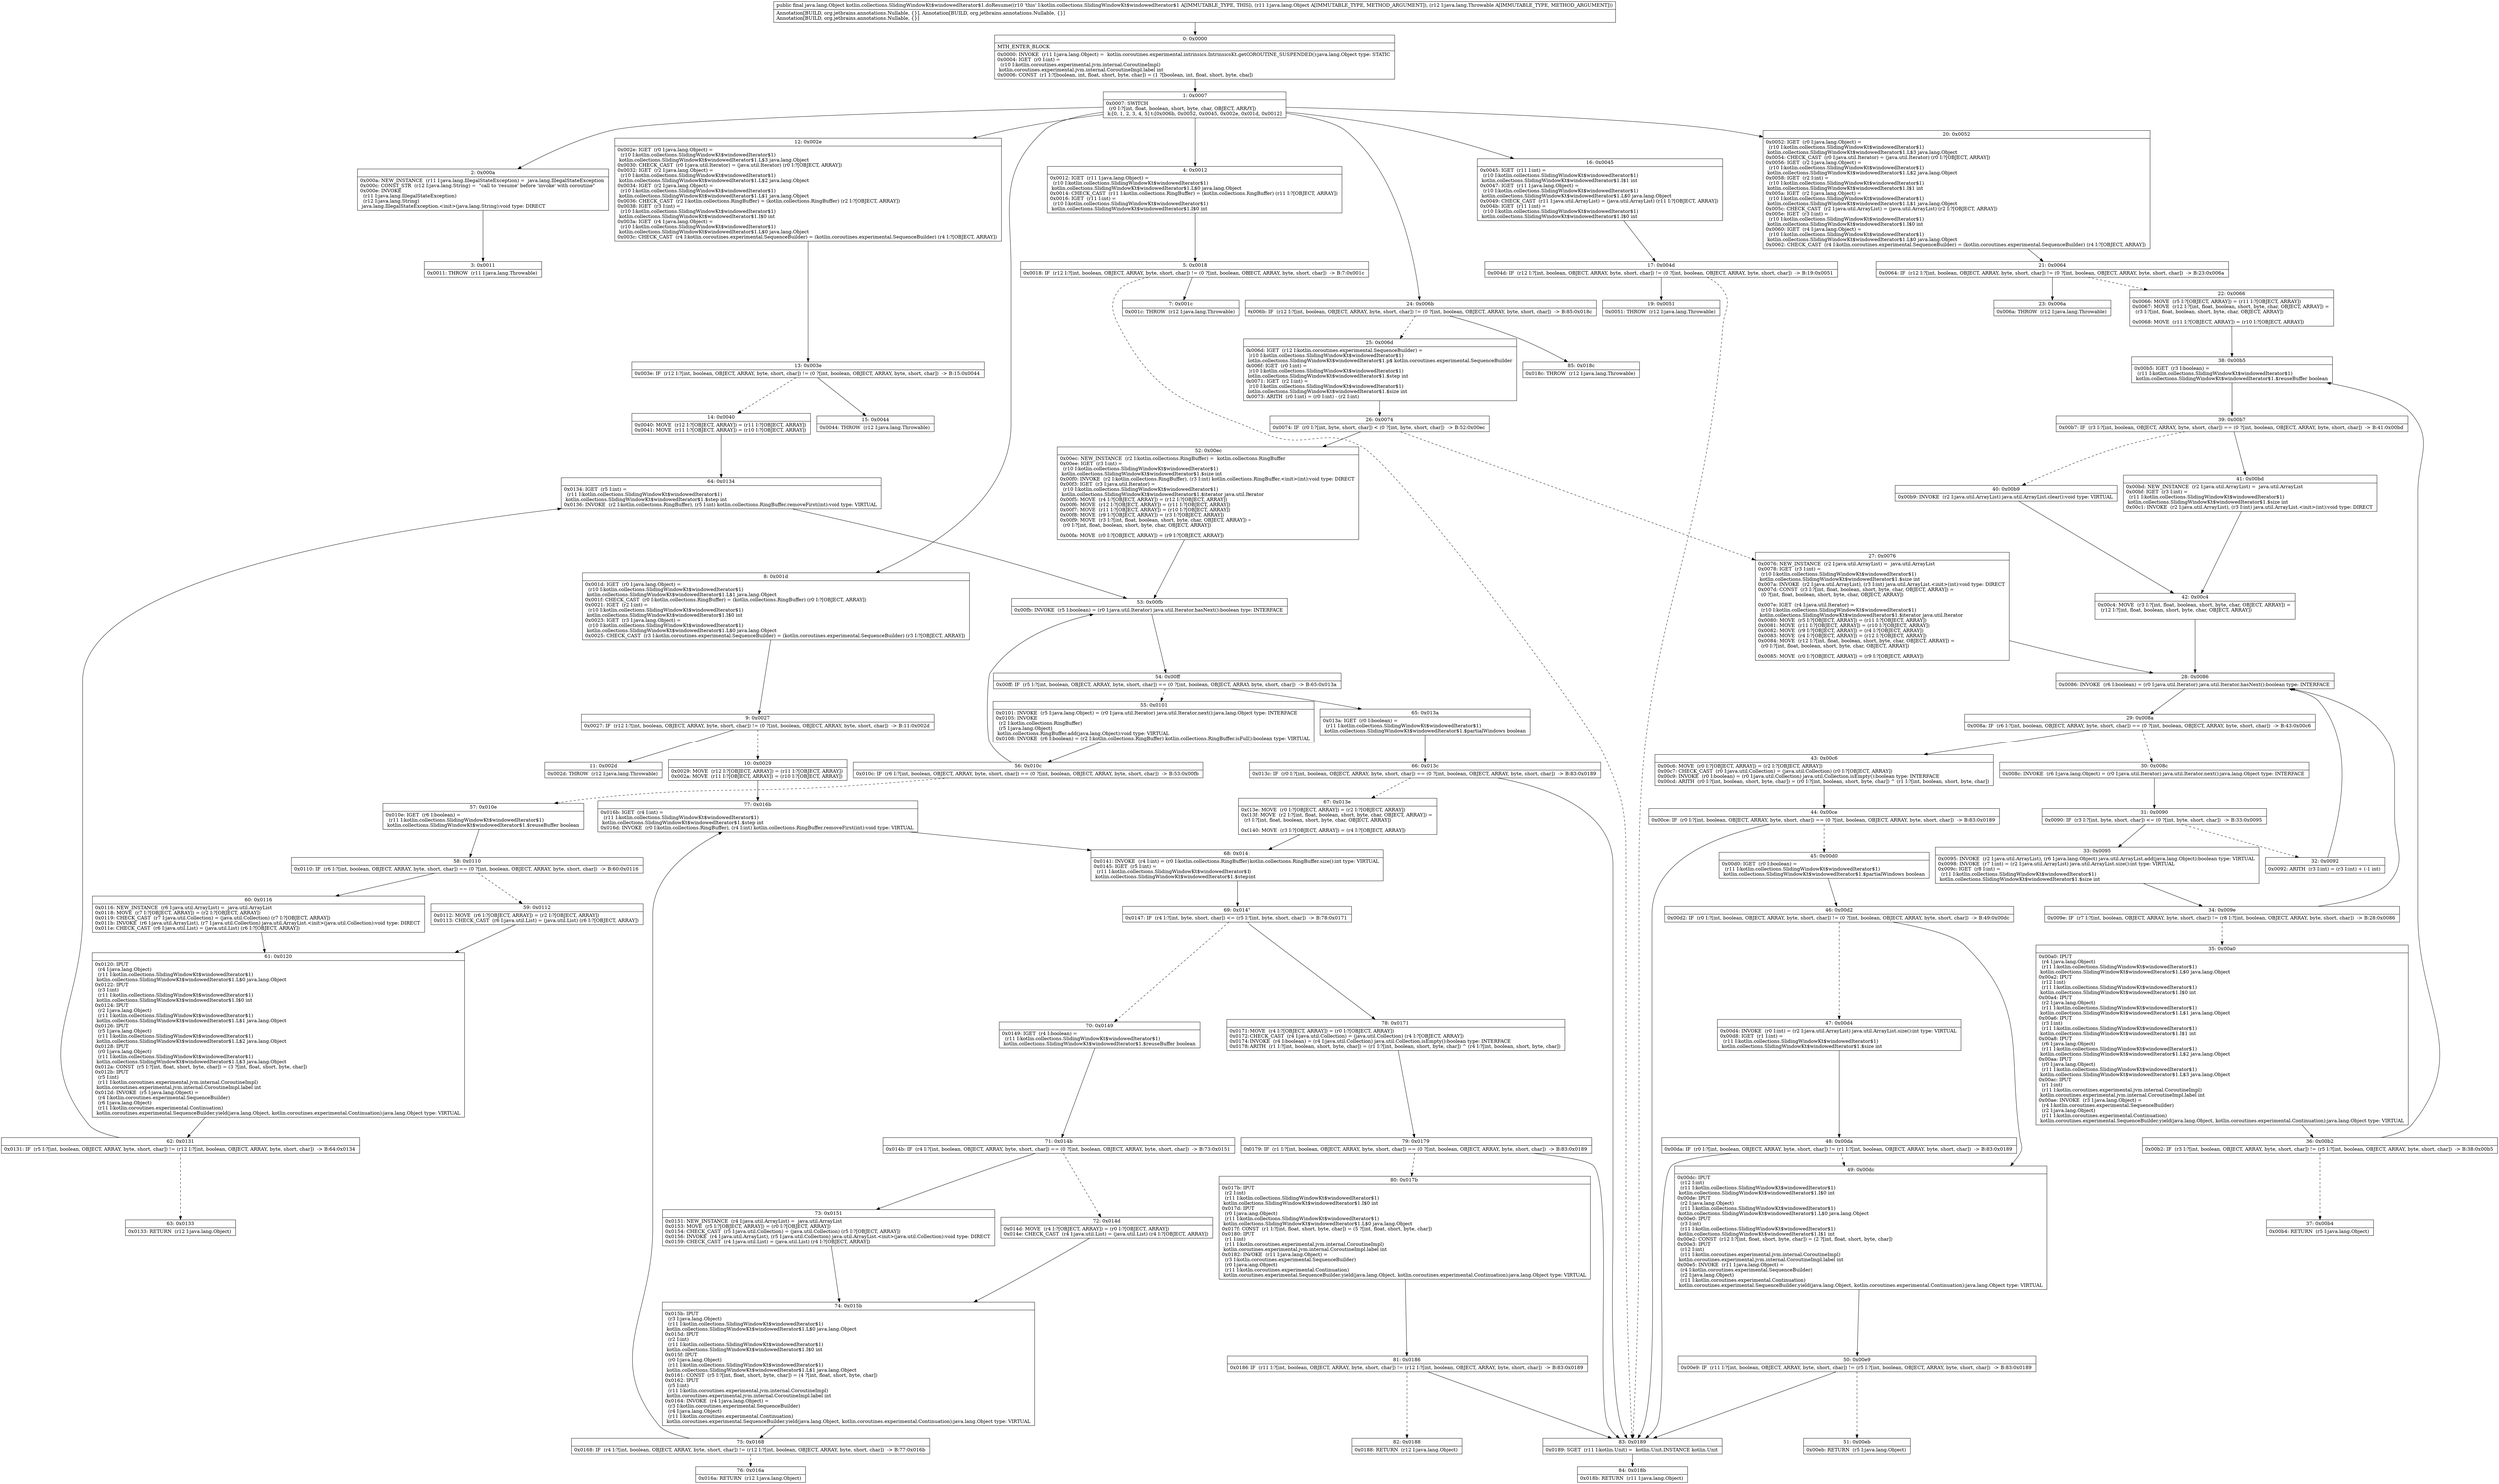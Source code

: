 digraph "CFG forkotlin.collections.SlidingWindowKt$windowedIterator$1.doResume(Ljava\/lang\/Object;Ljava\/lang\/Throwable;)Ljava\/lang\/Object;" {
Node_0 [shape=record,label="{0\:\ 0x0000|MTH_ENTER_BLOCK\l|0x0000: INVOKE  (r11 I:java.lang.Object) =  kotlin.coroutines.experimental.intrinsics.IntrinsicsKt.getCOROUTINE_SUSPENDED():java.lang.Object type: STATIC \l0x0004: IGET  (r0 I:int) = \l  (r10 I:kotlin.coroutines.experimental.jvm.internal.CoroutineImpl)\l kotlin.coroutines.experimental.jvm.internal.CoroutineImpl.label int \l0x0006: CONST  (r1 I:?[boolean, int, float, short, byte, char]) = (1 ?[boolean, int, float, short, byte, char]) \l}"];
Node_1 [shape=record,label="{1\:\ 0x0007|0x0007: SWITCH  \l  (r0 I:?[int, float, boolean, short, byte, char, OBJECT, ARRAY])\l k:[0, 1, 2, 3, 4, 5] t:[0x006b, 0x0052, 0x0045, 0x002e, 0x001d, 0x0012] \l}"];
Node_2 [shape=record,label="{2\:\ 0x000a|0x000a: NEW_INSTANCE  (r11 I:java.lang.IllegalStateException) =  java.lang.IllegalStateException \l0x000c: CONST_STR  (r12 I:java.lang.String) =  \"call to 'resume' before 'invoke' with coroutine\" \l0x000e: INVOKE  \l  (r11 I:java.lang.IllegalStateException)\l  (r12 I:java.lang.String)\l java.lang.IllegalStateException.\<init\>(java.lang.String):void type: DIRECT \l}"];
Node_3 [shape=record,label="{3\:\ 0x0011|0x0011: THROW  (r11 I:java.lang.Throwable) \l}"];
Node_4 [shape=record,label="{4\:\ 0x0012|0x0012: IGET  (r11 I:java.lang.Object) = \l  (r10 I:kotlin.collections.SlidingWindowKt$windowedIterator$1)\l kotlin.collections.SlidingWindowKt$windowedIterator$1.L$0 java.lang.Object \l0x0014: CHECK_CAST  (r11 I:kotlin.collections.RingBuffer) = (kotlin.collections.RingBuffer) (r11 I:?[OBJECT, ARRAY]) \l0x0016: IGET  (r11 I:int) = \l  (r10 I:kotlin.collections.SlidingWindowKt$windowedIterator$1)\l kotlin.collections.SlidingWindowKt$windowedIterator$1.I$0 int \l}"];
Node_5 [shape=record,label="{5\:\ 0x0018|0x0018: IF  (r12 I:?[int, boolean, OBJECT, ARRAY, byte, short, char]) != (0 ?[int, boolean, OBJECT, ARRAY, byte, short, char])  \-\> B:7:0x001c \l}"];
Node_7 [shape=record,label="{7\:\ 0x001c|0x001c: THROW  (r12 I:java.lang.Throwable) \l}"];
Node_8 [shape=record,label="{8\:\ 0x001d|0x001d: IGET  (r0 I:java.lang.Object) = \l  (r10 I:kotlin.collections.SlidingWindowKt$windowedIterator$1)\l kotlin.collections.SlidingWindowKt$windowedIterator$1.L$1 java.lang.Object \l0x001f: CHECK_CAST  (r0 I:kotlin.collections.RingBuffer) = (kotlin.collections.RingBuffer) (r0 I:?[OBJECT, ARRAY]) \l0x0021: IGET  (r2 I:int) = \l  (r10 I:kotlin.collections.SlidingWindowKt$windowedIterator$1)\l kotlin.collections.SlidingWindowKt$windowedIterator$1.I$0 int \l0x0023: IGET  (r3 I:java.lang.Object) = \l  (r10 I:kotlin.collections.SlidingWindowKt$windowedIterator$1)\l kotlin.collections.SlidingWindowKt$windowedIterator$1.L$0 java.lang.Object \l0x0025: CHECK_CAST  (r3 I:kotlin.coroutines.experimental.SequenceBuilder) = (kotlin.coroutines.experimental.SequenceBuilder) (r3 I:?[OBJECT, ARRAY]) \l}"];
Node_9 [shape=record,label="{9\:\ 0x0027|0x0027: IF  (r12 I:?[int, boolean, OBJECT, ARRAY, byte, short, char]) != (0 ?[int, boolean, OBJECT, ARRAY, byte, short, char])  \-\> B:11:0x002d \l}"];
Node_10 [shape=record,label="{10\:\ 0x0029|0x0029: MOVE  (r12 I:?[OBJECT, ARRAY]) = (r11 I:?[OBJECT, ARRAY]) \l0x002a: MOVE  (r11 I:?[OBJECT, ARRAY]) = (r10 I:?[OBJECT, ARRAY]) \l}"];
Node_11 [shape=record,label="{11\:\ 0x002d|0x002d: THROW  (r12 I:java.lang.Throwable) \l}"];
Node_12 [shape=record,label="{12\:\ 0x002e|0x002e: IGET  (r0 I:java.lang.Object) = \l  (r10 I:kotlin.collections.SlidingWindowKt$windowedIterator$1)\l kotlin.collections.SlidingWindowKt$windowedIterator$1.L$3 java.lang.Object \l0x0030: CHECK_CAST  (r0 I:java.util.Iterator) = (java.util.Iterator) (r0 I:?[OBJECT, ARRAY]) \l0x0032: IGET  (r2 I:java.lang.Object) = \l  (r10 I:kotlin.collections.SlidingWindowKt$windowedIterator$1)\l kotlin.collections.SlidingWindowKt$windowedIterator$1.L$2 java.lang.Object \l0x0034: IGET  (r2 I:java.lang.Object) = \l  (r10 I:kotlin.collections.SlidingWindowKt$windowedIterator$1)\l kotlin.collections.SlidingWindowKt$windowedIterator$1.L$1 java.lang.Object \l0x0036: CHECK_CAST  (r2 I:kotlin.collections.RingBuffer) = (kotlin.collections.RingBuffer) (r2 I:?[OBJECT, ARRAY]) \l0x0038: IGET  (r3 I:int) = \l  (r10 I:kotlin.collections.SlidingWindowKt$windowedIterator$1)\l kotlin.collections.SlidingWindowKt$windowedIterator$1.I$0 int \l0x003a: IGET  (r4 I:java.lang.Object) = \l  (r10 I:kotlin.collections.SlidingWindowKt$windowedIterator$1)\l kotlin.collections.SlidingWindowKt$windowedIterator$1.L$0 java.lang.Object \l0x003c: CHECK_CAST  (r4 I:kotlin.coroutines.experimental.SequenceBuilder) = (kotlin.coroutines.experimental.SequenceBuilder) (r4 I:?[OBJECT, ARRAY]) \l}"];
Node_13 [shape=record,label="{13\:\ 0x003e|0x003e: IF  (r12 I:?[int, boolean, OBJECT, ARRAY, byte, short, char]) != (0 ?[int, boolean, OBJECT, ARRAY, byte, short, char])  \-\> B:15:0x0044 \l}"];
Node_14 [shape=record,label="{14\:\ 0x0040|0x0040: MOVE  (r12 I:?[OBJECT, ARRAY]) = (r11 I:?[OBJECT, ARRAY]) \l0x0041: MOVE  (r11 I:?[OBJECT, ARRAY]) = (r10 I:?[OBJECT, ARRAY]) \l}"];
Node_15 [shape=record,label="{15\:\ 0x0044|0x0044: THROW  (r12 I:java.lang.Throwable) \l}"];
Node_16 [shape=record,label="{16\:\ 0x0045|0x0045: IGET  (r11 I:int) = \l  (r10 I:kotlin.collections.SlidingWindowKt$windowedIterator$1)\l kotlin.collections.SlidingWindowKt$windowedIterator$1.I$1 int \l0x0047: IGET  (r11 I:java.lang.Object) = \l  (r10 I:kotlin.collections.SlidingWindowKt$windowedIterator$1)\l kotlin.collections.SlidingWindowKt$windowedIterator$1.L$0 java.lang.Object \l0x0049: CHECK_CAST  (r11 I:java.util.ArrayList) = (java.util.ArrayList) (r11 I:?[OBJECT, ARRAY]) \l0x004b: IGET  (r11 I:int) = \l  (r10 I:kotlin.collections.SlidingWindowKt$windowedIterator$1)\l kotlin.collections.SlidingWindowKt$windowedIterator$1.I$0 int \l}"];
Node_17 [shape=record,label="{17\:\ 0x004d|0x004d: IF  (r12 I:?[int, boolean, OBJECT, ARRAY, byte, short, char]) != (0 ?[int, boolean, OBJECT, ARRAY, byte, short, char])  \-\> B:19:0x0051 \l}"];
Node_19 [shape=record,label="{19\:\ 0x0051|0x0051: THROW  (r12 I:java.lang.Throwable) \l}"];
Node_20 [shape=record,label="{20\:\ 0x0052|0x0052: IGET  (r0 I:java.lang.Object) = \l  (r10 I:kotlin.collections.SlidingWindowKt$windowedIterator$1)\l kotlin.collections.SlidingWindowKt$windowedIterator$1.L$3 java.lang.Object \l0x0054: CHECK_CAST  (r0 I:java.util.Iterator) = (java.util.Iterator) (r0 I:?[OBJECT, ARRAY]) \l0x0056: IGET  (r2 I:java.lang.Object) = \l  (r10 I:kotlin.collections.SlidingWindowKt$windowedIterator$1)\l kotlin.collections.SlidingWindowKt$windowedIterator$1.L$2 java.lang.Object \l0x0058: IGET  (r2 I:int) = \l  (r10 I:kotlin.collections.SlidingWindowKt$windowedIterator$1)\l kotlin.collections.SlidingWindowKt$windowedIterator$1.I$1 int \l0x005a: IGET  (r2 I:java.lang.Object) = \l  (r10 I:kotlin.collections.SlidingWindowKt$windowedIterator$1)\l kotlin.collections.SlidingWindowKt$windowedIterator$1.L$1 java.lang.Object \l0x005c: CHECK_CAST  (r2 I:java.util.ArrayList) = (java.util.ArrayList) (r2 I:?[OBJECT, ARRAY]) \l0x005e: IGET  (r3 I:int) = \l  (r10 I:kotlin.collections.SlidingWindowKt$windowedIterator$1)\l kotlin.collections.SlidingWindowKt$windowedIterator$1.I$0 int \l0x0060: IGET  (r4 I:java.lang.Object) = \l  (r10 I:kotlin.collections.SlidingWindowKt$windowedIterator$1)\l kotlin.collections.SlidingWindowKt$windowedIterator$1.L$0 java.lang.Object \l0x0062: CHECK_CAST  (r4 I:kotlin.coroutines.experimental.SequenceBuilder) = (kotlin.coroutines.experimental.SequenceBuilder) (r4 I:?[OBJECT, ARRAY]) \l}"];
Node_21 [shape=record,label="{21\:\ 0x0064|0x0064: IF  (r12 I:?[int, boolean, OBJECT, ARRAY, byte, short, char]) != (0 ?[int, boolean, OBJECT, ARRAY, byte, short, char])  \-\> B:23:0x006a \l}"];
Node_22 [shape=record,label="{22\:\ 0x0066|0x0066: MOVE  (r5 I:?[OBJECT, ARRAY]) = (r11 I:?[OBJECT, ARRAY]) \l0x0067: MOVE  (r12 I:?[int, float, boolean, short, byte, char, OBJECT, ARRAY]) = \l  (r3 I:?[int, float, boolean, short, byte, char, OBJECT, ARRAY])\l \l0x0068: MOVE  (r11 I:?[OBJECT, ARRAY]) = (r10 I:?[OBJECT, ARRAY]) \l}"];
Node_23 [shape=record,label="{23\:\ 0x006a|0x006a: THROW  (r12 I:java.lang.Throwable) \l}"];
Node_24 [shape=record,label="{24\:\ 0x006b|0x006b: IF  (r12 I:?[int, boolean, OBJECT, ARRAY, byte, short, char]) != (0 ?[int, boolean, OBJECT, ARRAY, byte, short, char])  \-\> B:85:0x018c \l}"];
Node_25 [shape=record,label="{25\:\ 0x006d|0x006d: IGET  (r12 I:kotlin.coroutines.experimental.SequenceBuilder) = \l  (r10 I:kotlin.collections.SlidingWindowKt$windowedIterator$1)\l kotlin.collections.SlidingWindowKt$windowedIterator$1.p$ kotlin.coroutines.experimental.SequenceBuilder \l0x006f: IGET  (r0 I:int) = \l  (r10 I:kotlin.collections.SlidingWindowKt$windowedIterator$1)\l kotlin.collections.SlidingWindowKt$windowedIterator$1.$step int \l0x0071: IGET  (r2 I:int) = \l  (r10 I:kotlin.collections.SlidingWindowKt$windowedIterator$1)\l kotlin.collections.SlidingWindowKt$windowedIterator$1.$size int \l0x0073: ARITH  (r0 I:int) = (r0 I:int) \- (r2 I:int) \l}"];
Node_26 [shape=record,label="{26\:\ 0x0074|0x0074: IF  (r0 I:?[int, byte, short, char]) \< (0 ?[int, byte, short, char])  \-\> B:52:0x00ec \l}"];
Node_27 [shape=record,label="{27\:\ 0x0076|0x0076: NEW_INSTANCE  (r2 I:java.util.ArrayList) =  java.util.ArrayList \l0x0078: IGET  (r3 I:int) = \l  (r10 I:kotlin.collections.SlidingWindowKt$windowedIterator$1)\l kotlin.collections.SlidingWindowKt$windowedIterator$1.$size int \l0x007a: INVOKE  (r2 I:java.util.ArrayList), (r3 I:int) java.util.ArrayList.\<init\>(int):void type: DIRECT \l0x007d: CONST  (r3 I:?[int, float, boolean, short, byte, char, OBJECT, ARRAY]) = \l  (0 ?[int, float, boolean, short, byte, char, OBJECT, ARRAY])\l \l0x007e: IGET  (r4 I:java.util.Iterator) = \l  (r10 I:kotlin.collections.SlidingWindowKt$windowedIterator$1)\l kotlin.collections.SlidingWindowKt$windowedIterator$1.$iterator java.util.Iterator \l0x0080: MOVE  (r5 I:?[OBJECT, ARRAY]) = (r11 I:?[OBJECT, ARRAY]) \l0x0081: MOVE  (r11 I:?[OBJECT, ARRAY]) = (r10 I:?[OBJECT, ARRAY]) \l0x0082: MOVE  (r9 I:?[OBJECT, ARRAY]) = (r4 I:?[OBJECT, ARRAY]) \l0x0083: MOVE  (r4 I:?[OBJECT, ARRAY]) = (r12 I:?[OBJECT, ARRAY]) \l0x0084: MOVE  (r12 I:?[int, float, boolean, short, byte, char, OBJECT, ARRAY]) = \l  (r0 I:?[int, float, boolean, short, byte, char, OBJECT, ARRAY])\l \l0x0085: MOVE  (r0 I:?[OBJECT, ARRAY]) = (r9 I:?[OBJECT, ARRAY]) \l}"];
Node_28 [shape=record,label="{28\:\ 0x0086|0x0086: INVOKE  (r6 I:boolean) = (r0 I:java.util.Iterator) java.util.Iterator.hasNext():boolean type: INTERFACE \l}"];
Node_29 [shape=record,label="{29\:\ 0x008a|0x008a: IF  (r6 I:?[int, boolean, OBJECT, ARRAY, byte, short, char]) == (0 ?[int, boolean, OBJECT, ARRAY, byte, short, char])  \-\> B:43:0x00c6 \l}"];
Node_30 [shape=record,label="{30\:\ 0x008c|0x008c: INVOKE  (r6 I:java.lang.Object) = (r0 I:java.util.Iterator) java.util.Iterator.next():java.lang.Object type: INTERFACE \l}"];
Node_31 [shape=record,label="{31\:\ 0x0090|0x0090: IF  (r3 I:?[int, byte, short, char]) \<= (0 ?[int, byte, short, char])  \-\> B:33:0x0095 \l}"];
Node_32 [shape=record,label="{32\:\ 0x0092|0x0092: ARITH  (r3 I:int) = (r3 I:int) + (\-1 int) \l}"];
Node_33 [shape=record,label="{33\:\ 0x0095|0x0095: INVOKE  (r2 I:java.util.ArrayList), (r6 I:java.lang.Object) java.util.ArrayList.add(java.lang.Object):boolean type: VIRTUAL \l0x0098: INVOKE  (r7 I:int) = (r2 I:java.util.ArrayList) java.util.ArrayList.size():int type: VIRTUAL \l0x009c: IGET  (r8 I:int) = \l  (r11 I:kotlin.collections.SlidingWindowKt$windowedIterator$1)\l kotlin.collections.SlidingWindowKt$windowedIterator$1.$size int \l}"];
Node_34 [shape=record,label="{34\:\ 0x009e|0x009e: IF  (r7 I:?[int, boolean, OBJECT, ARRAY, byte, short, char]) != (r8 I:?[int, boolean, OBJECT, ARRAY, byte, short, char])  \-\> B:28:0x0086 \l}"];
Node_35 [shape=record,label="{35\:\ 0x00a0|0x00a0: IPUT  \l  (r4 I:java.lang.Object)\l  (r11 I:kotlin.collections.SlidingWindowKt$windowedIterator$1)\l kotlin.collections.SlidingWindowKt$windowedIterator$1.L$0 java.lang.Object \l0x00a2: IPUT  \l  (r12 I:int)\l  (r11 I:kotlin.collections.SlidingWindowKt$windowedIterator$1)\l kotlin.collections.SlidingWindowKt$windowedIterator$1.I$0 int \l0x00a4: IPUT  \l  (r2 I:java.lang.Object)\l  (r11 I:kotlin.collections.SlidingWindowKt$windowedIterator$1)\l kotlin.collections.SlidingWindowKt$windowedIterator$1.L$1 java.lang.Object \l0x00a6: IPUT  \l  (r3 I:int)\l  (r11 I:kotlin.collections.SlidingWindowKt$windowedIterator$1)\l kotlin.collections.SlidingWindowKt$windowedIterator$1.I$1 int \l0x00a8: IPUT  \l  (r6 I:java.lang.Object)\l  (r11 I:kotlin.collections.SlidingWindowKt$windowedIterator$1)\l kotlin.collections.SlidingWindowKt$windowedIterator$1.L$2 java.lang.Object \l0x00aa: IPUT  \l  (r0 I:java.lang.Object)\l  (r11 I:kotlin.collections.SlidingWindowKt$windowedIterator$1)\l kotlin.collections.SlidingWindowKt$windowedIterator$1.L$3 java.lang.Object \l0x00ac: IPUT  \l  (r1 I:int)\l  (r11 I:kotlin.coroutines.experimental.jvm.internal.CoroutineImpl)\l kotlin.coroutines.experimental.jvm.internal.CoroutineImpl.label int \l0x00ae: INVOKE  (r3 I:java.lang.Object) = \l  (r4 I:kotlin.coroutines.experimental.SequenceBuilder)\l  (r2 I:java.lang.Object)\l  (r11 I:kotlin.coroutines.experimental.Continuation)\l kotlin.coroutines.experimental.SequenceBuilder.yield(java.lang.Object, kotlin.coroutines.experimental.Continuation):java.lang.Object type: VIRTUAL \l}"];
Node_36 [shape=record,label="{36\:\ 0x00b2|0x00b2: IF  (r3 I:?[int, boolean, OBJECT, ARRAY, byte, short, char]) != (r5 I:?[int, boolean, OBJECT, ARRAY, byte, short, char])  \-\> B:38:0x00b5 \l}"];
Node_37 [shape=record,label="{37\:\ 0x00b4|0x00b4: RETURN  (r5 I:java.lang.Object) \l}"];
Node_38 [shape=record,label="{38\:\ 0x00b5|0x00b5: IGET  (r3 I:boolean) = \l  (r11 I:kotlin.collections.SlidingWindowKt$windowedIterator$1)\l kotlin.collections.SlidingWindowKt$windowedIterator$1.$reuseBuffer boolean \l}"];
Node_39 [shape=record,label="{39\:\ 0x00b7|0x00b7: IF  (r3 I:?[int, boolean, OBJECT, ARRAY, byte, short, char]) == (0 ?[int, boolean, OBJECT, ARRAY, byte, short, char])  \-\> B:41:0x00bd \l}"];
Node_40 [shape=record,label="{40\:\ 0x00b9|0x00b9: INVOKE  (r2 I:java.util.ArrayList) java.util.ArrayList.clear():void type: VIRTUAL \l}"];
Node_41 [shape=record,label="{41\:\ 0x00bd|0x00bd: NEW_INSTANCE  (r2 I:java.util.ArrayList) =  java.util.ArrayList \l0x00bf: IGET  (r3 I:int) = \l  (r11 I:kotlin.collections.SlidingWindowKt$windowedIterator$1)\l kotlin.collections.SlidingWindowKt$windowedIterator$1.$size int \l0x00c1: INVOKE  (r2 I:java.util.ArrayList), (r3 I:int) java.util.ArrayList.\<init\>(int):void type: DIRECT \l}"];
Node_42 [shape=record,label="{42\:\ 0x00c4|0x00c4: MOVE  (r3 I:?[int, float, boolean, short, byte, char, OBJECT, ARRAY]) = \l  (r12 I:?[int, float, boolean, short, byte, char, OBJECT, ARRAY])\l \l}"];
Node_43 [shape=record,label="{43\:\ 0x00c6|0x00c6: MOVE  (r0 I:?[OBJECT, ARRAY]) = (r2 I:?[OBJECT, ARRAY]) \l0x00c7: CHECK_CAST  (r0 I:java.util.Collection) = (java.util.Collection) (r0 I:?[OBJECT, ARRAY]) \l0x00c9: INVOKE  (r0 I:boolean) = (r0 I:java.util.Collection) java.util.Collection.isEmpty():boolean type: INTERFACE \l0x00cd: ARITH  (r0 I:?[int, boolean, short, byte, char]) = (r0 I:?[int, boolean, short, byte, char]) ^ (r1 I:?[int, boolean, short, byte, char]) \l}"];
Node_44 [shape=record,label="{44\:\ 0x00ce|0x00ce: IF  (r0 I:?[int, boolean, OBJECT, ARRAY, byte, short, char]) == (0 ?[int, boolean, OBJECT, ARRAY, byte, short, char])  \-\> B:83:0x0189 \l}"];
Node_45 [shape=record,label="{45\:\ 0x00d0|0x00d0: IGET  (r0 I:boolean) = \l  (r11 I:kotlin.collections.SlidingWindowKt$windowedIterator$1)\l kotlin.collections.SlidingWindowKt$windowedIterator$1.$partialWindows boolean \l}"];
Node_46 [shape=record,label="{46\:\ 0x00d2|0x00d2: IF  (r0 I:?[int, boolean, OBJECT, ARRAY, byte, short, char]) != (0 ?[int, boolean, OBJECT, ARRAY, byte, short, char])  \-\> B:49:0x00dc \l}"];
Node_47 [shape=record,label="{47\:\ 0x00d4|0x00d4: INVOKE  (r0 I:int) = (r2 I:java.util.ArrayList) java.util.ArrayList.size():int type: VIRTUAL \l0x00d8: IGET  (r1 I:int) = \l  (r11 I:kotlin.collections.SlidingWindowKt$windowedIterator$1)\l kotlin.collections.SlidingWindowKt$windowedIterator$1.$size int \l}"];
Node_48 [shape=record,label="{48\:\ 0x00da|0x00da: IF  (r0 I:?[int, boolean, OBJECT, ARRAY, byte, short, char]) != (r1 I:?[int, boolean, OBJECT, ARRAY, byte, short, char])  \-\> B:83:0x0189 \l}"];
Node_49 [shape=record,label="{49\:\ 0x00dc|0x00dc: IPUT  \l  (r12 I:int)\l  (r11 I:kotlin.collections.SlidingWindowKt$windowedIterator$1)\l kotlin.collections.SlidingWindowKt$windowedIterator$1.I$0 int \l0x00de: IPUT  \l  (r2 I:java.lang.Object)\l  (r11 I:kotlin.collections.SlidingWindowKt$windowedIterator$1)\l kotlin.collections.SlidingWindowKt$windowedIterator$1.L$0 java.lang.Object \l0x00e0: IPUT  \l  (r3 I:int)\l  (r11 I:kotlin.collections.SlidingWindowKt$windowedIterator$1)\l kotlin.collections.SlidingWindowKt$windowedIterator$1.I$1 int \l0x00e2: CONST  (r12 I:?[int, float, short, byte, char]) = (2 ?[int, float, short, byte, char]) \l0x00e3: IPUT  \l  (r12 I:int)\l  (r11 I:kotlin.coroutines.experimental.jvm.internal.CoroutineImpl)\l kotlin.coroutines.experimental.jvm.internal.CoroutineImpl.label int \l0x00e5: INVOKE  (r11 I:java.lang.Object) = \l  (r4 I:kotlin.coroutines.experimental.SequenceBuilder)\l  (r2 I:java.lang.Object)\l  (r11 I:kotlin.coroutines.experimental.Continuation)\l kotlin.coroutines.experimental.SequenceBuilder.yield(java.lang.Object, kotlin.coroutines.experimental.Continuation):java.lang.Object type: VIRTUAL \l}"];
Node_50 [shape=record,label="{50\:\ 0x00e9|0x00e9: IF  (r11 I:?[int, boolean, OBJECT, ARRAY, byte, short, char]) != (r5 I:?[int, boolean, OBJECT, ARRAY, byte, short, char])  \-\> B:83:0x0189 \l}"];
Node_51 [shape=record,label="{51\:\ 0x00eb|0x00eb: RETURN  (r5 I:java.lang.Object) \l}"];
Node_52 [shape=record,label="{52\:\ 0x00ec|0x00ec: NEW_INSTANCE  (r2 I:kotlin.collections.RingBuffer) =  kotlin.collections.RingBuffer \l0x00ee: IGET  (r3 I:int) = \l  (r10 I:kotlin.collections.SlidingWindowKt$windowedIterator$1)\l kotlin.collections.SlidingWindowKt$windowedIterator$1.$size int \l0x00f0: INVOKE  (r2 I:kotlin.collections.RingBuffer), (r3 I:int) kotlin.collections.RingBuffer.\<init\>(int):void type: DIRECT \l0x00f3: IGET  (r3 I:java.util.Iterator) = \l  (r10 I:kotlin.collections.SlidingWindowKt$windowedIterator$1)\l kotlin.collections.SlidingWindowKt$windowedIterator$1.$iterator java.util.Iterator \l0x00f5: MOVE  (r4 I:?[OBJECT, ARRAY]) = (r12 I:?[OBJECT, ARRAY]) \l0x00f6: MOVE  (r12 I:?[OBJECT, ARRAY]) = (r11 I:?[OBJECT, ARRAY]) \l0x00f7: MOVE  (r11 I:?[OBJECT, ARRAY]) = (r10 I:?[OBJECT, ARRAY]) \l0x00f8: MOVE  (r9 I:?[OBJECT, ARRAY]) = (r3 I:?[OBJECT, ARRAY]) \l0x00f9: MOVE  (r3 I:?[int, float, boolean, short, byte, char, OBJECT, ARRAY]) = \l  (r0 I:?[int, float, boolean, short, byte, char, OBJECT, ARRAY])\l \l0x00fa: MOVE  (r0 I:?[OBJECT, ARRAY]) = (r9 I:?[OBJECT, ARRAY]) \l}"];
Node_53 [shape=record,label="{53\:\ 0x00fb|0x00fb: INVOKE  (r5 I:boolean) = (r0 I:java.util.Iterator) java.util.Iterator.hasNext():boolean type: INTERFACE \l}"];
Node_54 [shape=record,label="{54\:\ 0x00ff|0x00ff: IF  (r5 I:?[int, boolean, OBJECT, ARRAY, byte, short, char]) == (0 ?[int, boolean, OBJECT, ARRAY, byte, short, char])  \-\> B:65:0x013a \l}"];
Node_55 [shape=record,label="{55\:\ 0x0101|0x0101: INVOKE  (r5 I:java.lang.Object) = (r0 I:java.util.Iterator) java.util.Iterator.next():java.lang.Object type: INTERFACE \l0x0105: INVOKE  \l  (r2 I:kotlin.collections.RingBuffer)\l  (r5 I:java.lang.Object)\l kotlin.collections.RingBuffer.add(java.lang.Object):void type: VIRTUAL \l0x0108: INVOKE  (r6 I:boolean) = (r2 I:kotlin.collections.RingBuffer) kotlin.collections.RingBuffer.isFull():boolean type: VIRTUAL \l}"];
Node_56 [shape=record,label="{56\:\ 0x010c|0x010c: IF  (r6 I:?[int, boolean, OBJECT, ARRAY, byte, short, char]) == (0 ?[int, boolean, OBJECT, ARRAY, byte, short, char])  \-\> B:53:0x00fb \l}"];
Node_57 [shape=record,label="{57\:\ 0x010e|0x010e: IGET  (r6 I:boolean) = \l  (r11 I:kotlin.collections.SlidingWindowKt$windowedIterator$1)\l kotlin.collections.SlidingWindowKt$windowedIterator$1.$reuseBuffer boolean \l}"];
Node_58 [shape=record,label="{58\:\ 0x0110|0x0110: IF  (r6 I:?[int, boolean, OBJECT, ARRAY, byte, short, char]) == (0 ?[int, boolean, OBJECT, ARRAY, byte, short, char])  \-\> B:60:0x0116 \l}"];
Node_59 [shape=record,label="{59\:\ 0x0112|0x0112: MOVE  (r6 I:?[OBJECT, ARRAY]) = (r2 I:?[OBJECT, ARRAY]) \l0x0113: CHECK_CAST  (r6 I:java.util.List) = (java.util.List) (r6 I:?[OBJECT, ARRAY]) \l}"];
Node_60 [shape=record,label="{60\:\ 0x0116|0x0116: NEW_INSTANCE  (r6 I:java.util.ArrayList) =  java.util.ArrayList \l0x0118: MOVE  (r7 I:?[OBJECT, ARRAY]) = (r2 I:?[OBJECT, ARRAY]) \l0x0119: CHECK_CAST  (r7 I:java.util.Collection) = (java.util.Collection) (r7 I:?[OBJECT, ARRAY]) \l0x011b: INVOKE  (r6 I:java.util.ArrayList), (r7 I:java.util.Collection) java.util.ArrayList.\<init\>(java.util.Collection):void type: DIRECT \l0x011e: CHECK_CAST  (r6 I:java.util.List) = (java.util.List) (r6 I:?[OBJECT, ARRAY]) \l}"];
Node_61 [shape=record,label="{61\:\ 0x0120|0x0120: IPUT  \l  (r4 I:java.lang.Object)\l  (r11 I:kotlin.collections.SlidingWindowKt$windowedIterator$1)\l kotlin.collections.SlidingWindowKt$windowedIterator$1.L$0 java.lang.Object \l0x0122: IPUT  \l  (r3 I:int)\l  (r11 I:kotlin.collections.SlidingWindowKt$windowedIterator$1)\l kotlin.collections.SlidingWindowKt$windowedIterator$1.I$0 int \l0x0124: IPUT  \l  (r2 I:java.lang.Object)\l  (r11 I:kotlin.collections.SlidingWindowKt$windowedIterator$1)\l kotlin.collections.SlidingWindowKt$windowedIterator$1.L$1 java.lang.Object \l0x0126: IPUT  \l  (r5 I:java.lang.Object)\l  (r11 I:kotlin.collections.SlidingWindowKt$windowedIterator$1)\l kotlin.collections.SlidingWindowKt$windowedIterator$1.L$2 java.lang.Object \l0x0128: IPUT  \l  (r0 I:java.lang.Object)\l  (r11 I:kotlin.collections.SlidingWindowKt$windowedIterator$1)\l kotlin.collections.SlidingWindowKt$windowedIterator$1.L$3 java.lang.Object \l0x012a: CONST  (r5 I:?[int, float, short, byte, char]) = (3 ?[int, float, short, byte, char]) \l0x012b: IPUT  \l  (r5 I:int)\l  (r11 I:kotlin.coroutines.experimental.jvm.internal.CoroutineImpl)\l kotlin.coroutines.experimental.jvm.internal.CoroutineImpl.label int \l0x012d: INVOKE  (r5 I:java.lang.Object) = \l  (r4 I:kotlin.coroutines.experimental.SequenceBuilder)\l  (r6 I:java.lang.Object)\l  (r11 I:kotlin.coroutines.experimental.Continuation)\l kotlin.coroutines.experimental.SequenceBuilder.yield(java.lang.Object, kotlin.coroutines.experimental.Continuation):java.lang.Object type: VIRTUAL \l}"];
Node_62 [shape=record,label="{62\:\ 0x0131|0x0131: IF  (r5 I:?[int, boolean, OBJECT, ARRAY, byte, short, char]) != (r12 I:?[int, boolean, OBJECT, ARRAY, byte, short, char])  \-\> B:64:0x0134 \l}"];
Node_63 [shape=record,label="{63\:\ 0x0133|0x0133: RETURN  (r12 I:java.lang.Object) \l}"];
Node_64 [shape=record,label="{64\:\ 0x0134|0x0134: IGET  (r5 I:int) = \l  (r11 I:kotlin.collections.SlidingWindowKt$windowedIterator$1)\l kotlin.collections.SlidingWindowKt$windowedIterator$1.$step int \l0x0136: INVOKE  (r2 I:kotlin.collections.RingBuffer), (r5 I:int) kotlin.collections.RingBuffer.removeFirst(int):void type: VIRTUAL \l}"];
Node_65 [shape=record,label="{65\:\ 0x013a|0x013a: IGET  (r0 I:boolean) = \l  (r11 I:kotlin.collections.SlidingWindowKt$windowedIterator$1)\l kotlin.collections.SlidingWindowKt$windowedIterator$1.$partialWindows boolean \l}"];
Node_66 [shape=record,label="{66\:\ 0x013c|0x013c: IF  (r0 I:?[int, boolean, OBJECT, ARRAY, byte, short, char]) == (0 ?[int, boolean, OBJECT, ARRAY, byte, short, char])  \-\> B:83:0x0189 \l}"];
Node_67 [shape=record,label="{67\:\ 0x013e|0x013e: MOVE  (r0 I:?[OBJECT, ARRAY]) = (r2 I:?[OBJECT, ARRAY]) \l0x013f: MOVE  (r2 I:?[int, float, boolean, short, byte, char, OBJECT, ARRAY]) = \l  (r3 I:?[int, float, boolean, short, byte, char, OBJECT, ARRAY])\l \l0x0140: MOVE  (r3 I:?[OBJECT, ARRAY]) = (r4 I:?[OBJECT, ARRAY]) \l}"];
Node_68 [shape=record,label="{68\:\ 0x0141|0x0141: INVOKE  (r4 I:int) = (r0 I:kotlin.collections.RingBuffer) kotlin.collections.RingBuffer.size():int type: VIRTUAL \l0x0145: IGET  (r5 I:int) = \l  (r11 I:kotlin.collections.SlidingWindowKt$windowedIterator$1)\l kotlin.collections.SlidingWindowKt$windowedIterator$1.$step int \l}"];
Node_69 [shape=record,label="{69\:\ 0x0147|0x0147: IF  (r4 I:?[int, byte, short, char]) \<= (r5 I:?[int, byte, short, char])  \-\> B:78:0x0171 \l}"];
Node_70 [shape=record,label="{70\:\ 0x0149|0x0149: IGET  (r4 I:boolean) = \l  (r11 I:kotlin.collections.SlidingWindowKt$windowedIterator$1)\l kotlin.collections.SlidingWindowKt$windowedIterator$1.$reuseBuffer boolean \l}"];
Node_71 [shape=record,label="{71\:\ 0x014b|0x014b: IF  (r4 I:?[int, boolean, OBJECT, ARRAY, byte, short, char]) == (0 ?[int, boolean, OBJECT, ARRAY, byte, short, char])  \-\> B:73:0x0151 \l}"];
Node_72 [shape=record,label="{72\:\ 0x014d|0x014d: MOVE  (r4 I:?[OBJECT, ARRAY]) = (r0 I:?[OBJECT, ARRAY]) \l0x014e: CHECK_CAST  (r4 I:java.util.List) = (java.util.List) (r4 I:?[OBJECT, ARRAY]) \l}"];
Node_73 [shape=record,label="{73\:\ 0x0151|0x0151: NEW_INSTANCE  (r4 I:java.util.ArrayList) =  java.util.ArrayList \l0x0153: MOVE  (r5 I:?[OBJECT, ARRAY]) = (r0 I:?[OBJECT, ARRAY]) \l0x0154: CHECK_CAST  (r5 I:java.util.Collection) = (java.util.Collection) (r5 I:?[OBJECT, ARRAY]) \l0x0156: INVOKE  (r4 I:java.util.ArrayList), (r5 I:java.util.Collection) java.util.ArrayList.\<init\>(java.util.Collection):void type: DIRECT \l0x0159: CHECK_CAST  (r4 I:java.util.List) = (java.util.List) (r4 I:?[OBJECT, ARRAY]) \l}"];
Node_74 [shape=record,label="{74\:\ 0x015b|0x015b: IPUT  \l  (r3 I:java.lang.Object)\l  (r11 I:kotlin.collections.SlidingWindowKt$windowedIterator$1)\l kotlin.collections.SlidingWindowKt$windowedIterator$1.L$0 java.lang.Object \l0x015d: IPUT  \l  (r2 I:int)\l  (r11 I:kotlin.collections.SlidingWindowKt$windowedIterator$1)\l kotlin.collections.SlidingWindowKt$windowedIterator$1.I$0 int \l0x015f: IPUT  \l  (r0 I:java.lang.Object)\l  (r11 I:kotlin.collections.SlidingWindowKt$windowedIterator$1)\l kotlin.collections.SlidingWindowKt$windowedIterator$1.L$1 java.lang.Object \l0x0161: CONST  (r5 I:?[int, float, short, byte, char]) = (4 ?[int, float, short, byte, char]) \l0x0162: IPUT  \l  (r5 I:int)\l  (r11 I:kotlin.coroutines.experimental.jvm.internal.CoroutineImpl)\l kotlin.coroutines.experimental.jvm.internal.CoroutineImpl.label int \l0x0164: INVOKE  (r4 I:java.lang.Object) = \l  (r3 I:kotlin.coroutines.experimental.SequenceBuilder)\l  (r4 I:java.lang.Object)\l  (r11 I:kotlin.coroutines.experimental.Continuation)\l kotlin.coroutines.experimental.SequenceBuilder.yield(java.lang.Object, kotlin.coroutines.experimental.Continuation):java.lang.Object type: VIRTUAL \l}"];
Node_75 [shape=record,label="{75\:\ 0x0168|0x0168: IF  (r4 I:?[int, boolean, OBJECT, ARRAY, byte, short, char]) != (r12 I:?[int, boolean, OBJECT, ARRAY, byte, short, char])  \-\> B:77:0x016b \l}"];
Node_76 [shape=record,label="{76\:\ 0x016a|0x016a: RETURN  (r12 I:java.lang.Object) \l}"];
Node_77 [shape=record,label="{77\:\ 0x016b|0x016b: IGET  (r4 I:int) = \l  (r11 I:kotlin.collections.SlidingWindowKt$windowedIterator$1)\l kotlin.collections.SlidingWindowKt$windowedIterator$1.$step int \l0x016d: INVOKE  (r0 I:kotlin.collections.RingBuffer), (r4 I:int) kotlin.collections.RingBuffer.removeFirst(int):void type: VIRTUAL \l}"];
Node_78 [shape=record,label="{78\:\ 0x0171|0x0171: MOVE  (r4 I:?[OBJECT, ARRAY]) = (r0 I:?[OBJECT, ARRAY]) \l0x0172: CHECK_CAST  (r4 I:java.util.Collection) = (java.util.Collection) (r4 I:?[OBJECT, ARRAY]) \l0x0174: INVOKE  (r4 I:boolean) = (r4 I:java.util.Collection) java.util.Collection.isEmpty():boolean type: INTERFACE \l0x0178: ARITH  (r1 I:?[int, boolean, short, byte, char]) = (r1 I:?[int, boolean, short, byte, char]) ^ (r4 I:?[int, boolean, short, byte, char]) \l}"];
Node_79 [shape=record,label="{79\:\ 0x0179|0x0179: IF  (r1 I:?[int, boolean, OBJECT, ARRAY, byte, short, char]) == (0 ?[int, boolean, OBJECT, ARRAY, byte, short, char])  \-\> B:83:0x0189 \l}"];
Node_80 [shape=record,label="{80\:\ 0x017b|0x017b: IPUT  \l  (r2 I:int)\l  (r11 I:kotlin.collections.SlidingWindowKt$windowedIterator$1)\l kotlin.collections.SlidingWindowKt$windowedIterator$1.I$0 int \l0x017d: IPUT  \l  (r0 I:java.lang.Object)\l  (r11 I:kotlin.collections.SlidingWindowKt$windowedIterator$1)\l kotlin.collections.SlidingWindowKt$windowedIterator$1.L$0 java.lang.Object \l0x017f: CONST  (r1 I:?[int, float, short, byte, char]) = (5 ?[int, float, short, byte, char]) \l0x0180: IPUT  \l  (r1 I:int)\l  (r11 I:kotlin.coroutines.experimental.jvm.internal.CoroutineImpl)\l kotlin.coroutines.experimental.jvm.internal.CoroutineImpl.label int \l0x0182: INVOKE  (r11 I:java.lang.Object) = \l  (r3 I:kotlin.coroutines.experimental.SequenceBuilder)\l  (r0 I:java.lang.Object)\l  (r11 I:kotlin.coroutines.experimental.Continuation)\l kotlin.coroutines.experimental.SequenceBuilder.yield(java.lang.Object, kotlin.coroutines.experimental.Continuation):java.lang.Object type: VIRTUAL \l}"];
Node_81 [shape=record,label="{81\:\ 0x0186|0x0186: IF  (r11 I:?[int, boolean, OBJECT, ARRAY, byte, short, char]) != (r12 I:?[int, boolean, OBJECT, ARRAY, byte, short, char])  \-\> B:83:0x0189 \l}"];
Node_82 [shape=record,label="{82\:\ 0x0188|0x0188: RETURN  (r12 I:java.lang.Object) \l}"];
Node_83 [shape=record,label="{83\:\ 0x0189|0x0189: SGET  (r11 I:kotlin.Unit) =  kotlin.Unit.INSTANCE kotlin.Unit \l}"];
Node_84 [shape=record,label="{84\:\ 0x018b|0x018b: RETURN  (r11 I:java.lang.Object) \l}"];
Node_85 [shape=record,label="{85\:\ 0x018c|0x018c: THROW  (r12 I:java.lang.Throwable) \l}"];
MethodNode[shape=record,label="{public final java.lang.Object kotlin.collections.SlidingWindowKt$windowedIterator$1.doResume((r10 'this' I:kotlin.collections.SlidingWindowKt$windowedIterator$1 A[IMMUTABLE_TYPE, THIS]), (r11 I:java.lang.Object A[IMMUTABLE_TYPE, METHOD_ARGUMENT]), (r12 I:java.lang.Throwable A[IMMUTABLE_TYPE, METHOD_ARGUMENT]))  | Annotation[BUILD, org.jetbrains.annotations.Nullable, \{\}], Annotation[BUILD, org.jetbrains.annotations.Nullable, \{\}]\lAnnotation[BUILD, org.jetbrains.annotations.Nullable, \{\}]\l}"];
MethodNode -> Node_0;
Node_0 -> Node_1;
Node_1 -> Node_2;
Node_1 -> Node_4;
Node_1 -> Node_8;
Node_1 -> Node_12;
Node_1 -> Node_16;
Node_1 -> Node_20;
Node_1 -> Node_24;
Node_2 -> Node_3;
Node_4 -> Node_5;
Node_5 -> Node_7;
Node_5 -> Node_83[style=dashed];
Node_8 -> Node_9;
Node_9 -> Node_10[style=dashed];
Node_9 -> Node_11;
Node_10 -> Node_77;
Node_12 -> Node_13;
Node_13 -> Node_14[style=dashed];
Node_13 -> Node_15;
Node_14 -> Node_64;
Node_16 -> Node_17;
Node_17 -> Node_19;
Node_17 -> Node_83[style=dashed];
Node_20 -> Node_21;
Node_21 -> Node_22[style=dashed];
Node_21 -> Node_23;
Node_22 -> Node_38;
Node_24 -> Node_25[style=dashed];
Node_24 -> Node_85;
Node_25 -> Node_26;
Node_26 -> Node_27[style=dashed];
Node_26 -> Node_52;
Node_27 -> Node_28;
Node_28 -> Node_29;
Node_29 -> Node_30[style=dashed];
Node_29 -> Node_43;
Node_30 -> Node_31;
Node_31 -> Node_32[style=dashed];
Node_31 -> Node_33;
Node_32 -> Node_28;
Node_33 -> Node_34;
Node_34 -> Node_28;
Node_34 -> Node_35[style=dashed];
Node_35 -> Node_36;
Node_36 -> Node_37[style=dashed];
Node_36 -> Node_38;
Node_38 -> Node_39;
Node_39 -> Node_40[style=dashed];
Node_39 -> Node_41;
Node_40 -> Node_42;
Node_41 -> Node_42;
Node_42 -> Node_28;
Node_43 -> Node_44;
Node_44 -> Node_45[style=dashed];
Node_44 -> Node_83;
Node_45 -> Node_46;
Node_46 -> Node_47[style=dashed];
Node_46 -> Node_49;
Node_47 -> Node_48;
Node_48 -> Node_49[style=dashed];
Node_48 -> Node_83;
Node_49 -> Node_50;
Node_50 -> Node_51[style=dashed];
Node_50 -> Node_83;
Node_52 -> Node_53;
Node_53 -> Node_54;
Node_54 -> Node_55[style=dashed];
Node_54 -> Node_65;
Node_55 -> Node_56;
Node_56 -> Node_53;
Node_56 -> Node_57[style=dashed];
Node_57 -> Node_58;
Node_58 -> Node_59[style=dashed];
Node_58 -> Node_60;
Node_59 -> Node_61;
Node_60 -> Node_61;
Node_61 -> Node_62;
Node_62 -> Node_63[style=dashed];
Node_62 -> Node_64;
Node_64 -> Node_53;
Node_65 -> Node_66;
Node_66 -> Node_67[style=dashed];
Node_66 -> Node_83;
Node_67 -> Node_68;
Node_68 -> Node_69;
Node_69 -> Node_70[style=dashed];
Node_69 -> Node_78;
Node_70 -> Node_71;
Node_71 -> Node_72[style=dashed];
Node_71 -> Node_73;
Node_72 -> Node_74;
Node_73 -> Node_74;
Node_74 -> Node_75;
Node_75 -> Node_76[style=dashed];
Node_75 -> Node_77;
Node_77 -> Node_68;
Node_78 -> Node_79;
Node_79 -> Node_80[style=dashed];
Node_79 -> Node_83;
Node_80 -> Node_81;
Node_81 -> Node_82[style=dashed];
Node_81 -> Node_83;
Node_83 -> Node_84;
}

